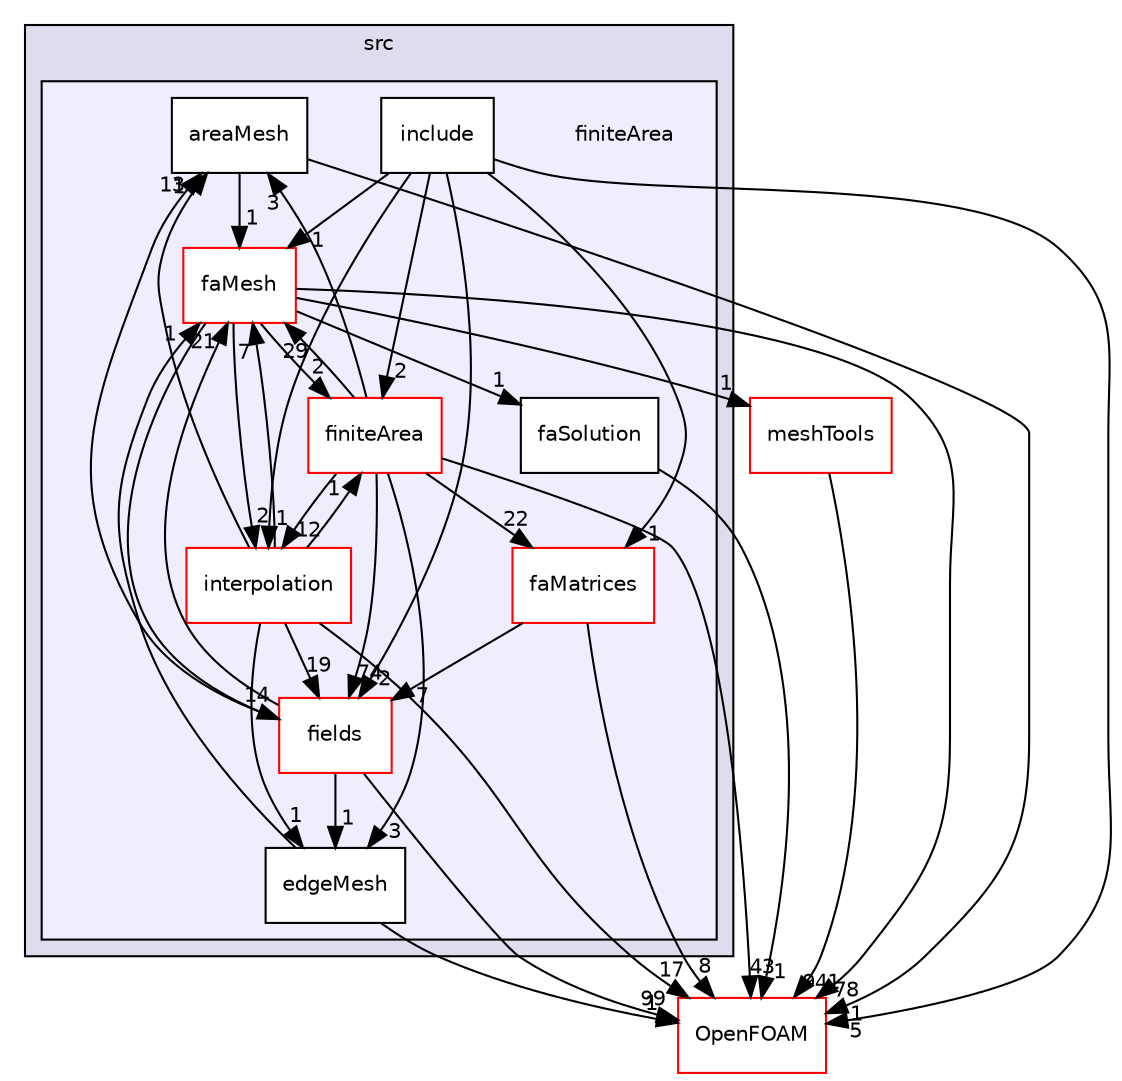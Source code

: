 digraph "src/finiteArea" {
  bgcolor=transparent;
  compound=true
  node [ fontsize="10", fontname="Helvetica"];
  edge [ labelfontsize="10", labelfontname="Helvetica"];
  subgraph clusterdir_68267d1309a1af8e8297ef4c3efbcdba {
    graph [ bgcolor="#ddddee", pencolor="black", label="src" fontname="Helvetica", fontsize="10", URL="dir_68267d1309a1af8e8297ef4c3efbcdba.html"]
  subgraph clusterdir_b69a9eadfe761c231b266ce918b218a5 {
    graph [ bgcolor="#eeeeff", pencolor="black", label="" URL="dir_b69a9eadfe761c231b266ce918b218a5.html"];
    dir_b69a9eadfe761c231b266ce918b218a5 [shape=plaintext label="finiteArea"];
    dir_aa4bce7a1abbd72ee1f4d02ddf362a3b [shape=box label="areaMesh" color="black" fillcolor="white" style="filled" URL="dir_aa4bce7a1abbd72ee1f4d02ddf362a3b.html"];
    dir_6ef5889ffbfbbd682d743a67e9ce9e17 [shape=box label="edgeMesh" color="black" fillcolor="white" style="filled" URL="dir_6ef5889ffbfbbd682d743a67e9ce9e17.html"];
    dir_11fa0d52a0a43d2db65b942bd42d04b1 [shape=box label="faMatrices" color="red" fillcolor="white" style="filled" URL="dir_11fa0d52a0a43d2db65b942bd42d04b1.html"];
    dir_f14612db68a06d13a87d37d60dc895d5 [shape=box label="faMesh" color="red" fillcolor="white" style="filled" URL="dir_f14612db68a06d13a87d37d60dc895d5.html"];
    dir_c0d13370ed22102f7e18b59e3ca28bc7 [shape=box label="faSolution" color="black" fillcolor="white" style="filled" URL="dir_c0d13370ed22102f7e18b59e3ca28bc7.html"];
    dir_82c77a639fb8894523e0866635d617d1 [shape=box label="fields" color="red" fillcolor="white" style="filled" URL="dir_82c77a639fb8894523e0866635d617d1.html"];
    dir_b48fbfbe364b5d9546b561f47f4221eb [shape=box label="finiteArea" color="red" fillcolor="white" style="filled" URL="dir_b48fbfbe364b5d9546b561f47f4221eb.html"];
    dir_670f6c14a1f8c400a96cfc03280afe53 [shape=box label="include" color="black" fillcolor="white" style="filled" URL="dir_670f6c14a1f8c400a96cfc03280afe53.html"];
    dir_880b478b7287aa29b2969cd4b71f61be [shape=box label="interpolation" color="red" fillcolor="white" style="filled" URL="dir_880b478b7287aa29b2969cd4b71f61be.html"];
  }
  }
  dir_ae30ad0bef50cf391b24c614251bb9fd [shape=box label="meshTools" color="red" URL="dir_ae30ad0bef50cf391b24c614251bb9fd.html"];
  dir_c5473ff19b20e6ec4dfe5c310b3778a8 [shape=box label="OpenFOAM" color="red" URL="dir_c5473ff19b20e6ec4dfe5c310b3778a8.html"];
  dir_82c77a639fb8894523e0866635d617d1->dir_6ef5889ffbfbbd682d743a67e9ce9e17 [headlabel="1", labeldistance=1.5 headhref="dir_000734_000715.html"];
  dir_82c77a639fb8894523e0866635d617d1->dir_aa4bce7a1abbd72ee1f4d02ddf362a3b [headlabel="13", labeldistance=1.5 headhref="dir_000734_000714.html"];
  dir_82c77a639fb8894523e0866635d617d1->dir_c5473ff19b20e6ec4dfe5c310b3778a8 [headlabel="99", labeldistance=1.5 headhref="dir_000734_002151.html"];
  dir_82c77a639fb8894523e0866635d617d1->dir_f14612db68a06d13a87d37d60dc895d5 [headlabel="21", labeldistance=1.5 headhref="dir_000734_000719.html"];
  dir_6ef5889ffbfbbd682d743a67e9ce9e17->dir_c5473ff19b20e6ec4dfe5c310b3778a8 [headlabel="1", labeldistance=1.5 headhref="dir_000715_002151.html"];
  dir_6ef5889ffbfbbd682d743a67e9ce9e17->dir_f14612db68a06d13a87d37d60dc895d5 [headlabel="1", labeldistance=1.5 headhref="dir_000715_000719.html"];
  dir_ae30ad0bef50cf391b24c614251bb9fd->dir_c5473ff19b20e6ec4dfe5c310b3778a8 [headlabel="941", labeldistance=1.5 headhref="dir_001949_002151.html"];
  dir_670f6c14a1f8c400a96cfc03280afe53->dir_82c77a639fb8894523e0866635d617d1 [headlabel="2", labeldistance=1.5 headhref="dir_000807_000734.html"];
  dir_670f6c14a1f8c400a96cfc03280afe53->dir_b48fbfbe364b5d9546b561f47f4221eb [headlabel="2", labeldistance=1.5 headhref="dir_000807_000772.html"];
  dir_670f6c14a1f8c400a96cfc03280afe53->dir_11fa0d52a0a43d2db65b942bd42d04b1 [headlabel="1", labeldistance=1.5 headhref="dir_000807_000716.html"];
  dir_670f6c14a1f8c400a96cfc03280afe53->dir_c5473ff19b20e6ec4dfe5c310b3778a8 [headlabel="5", labeldistance=1.5 headhref="dir_000807_002151.html"];
  dir_670f6c14a1f8c400a96cfc03280afe53->dir_f14612db68a06d13a87d37d60dc895d5 [headlabel="1", labeldistance=1.5 headhref="dir_000807_000719.html"];
  dir_670f6c14a1f8c400a96cfc03280afe53->dir_880b478b7287aa29b2969cd4b71f61be [headlabel="1", labeldistance=1.5 headhref="dir_000807_000808.html"];
  dir_aa4bce7a1abbd72ee1f4d02ddf362a3b->dir_c5473ff19b20e6ec4dfe5c310b3778a8 [headlabel="1", labeldistance=1.5 headhref="dir_000714_002151.html"];
  dir_aa4bce7a1abbd72ee1f4d02ddf362a3b->dir_f14612db68a06d13a87d37d60dc895d5 [headlabel="1", labeldistance=1.5 headhref="dir_000714_000719.html"];
  dir_b48fbfbe364b5d9546b561f47f4221eb->dir_82c77a639fb8894523e0866635d617d1 [headlabel="74", labeldistance=1.5 headhref="dir_000772_000734.html"];
  dir_b48fbfbe364b5d9546b561f47f4221eb->dir_6ef5889ffbfbbd682d743a67e9ce9e17 [headlabel="3", labeldistance=1.5 headhref="dir_000772_000715.html"];
  dir_b48fbfbe364b5d9546b561f47f4221eb->dir_aa4bce7a1abbd72ee1f4d02ddf362a3b [headlabel="3", labeldistance=1.5 headhref="dir_000772_000714.html"];
  dir_b48fbfbe364b5d9546b561f47f4221eb->dir_11fa0d52a0a43d2db65b942bd42d04b1 [headlabel="22", labeldistance=1.5 headhref="dir_000772_000716.html"];
  dir_b48fbfbe364b5d9546b561f47f4221eb->dir_c5473ff19b20e6ec4dfe5c310b3778a8 [headlabel="43", labeldistance=1.5 headhref="dir_000772_002151.html"];
  dir_b48fbfbe364b5d9546b561f47f4221eb->dir_f14612db68a06d13a87d37d60dc895d5 [headlabel="29", labeldistance=1.5 headhref="dir_000772_000719.html"];
  dir_b48fbfbe364b5d9546b561f47f4221eb->dir_880b478b7287aa29b2969cd4b71f61be [headlabel="12", labeldistance=1.5 headhref="dir_000772_000808.html"];
  dir_11fa0d52a0a43d2db65b942bd42d04b1->dir_82c77a639fb8894523e0866635d617d1 [headlabel="7", labeldistance=1.5 headhref="dir_000716_000734.html"];
  dir_11fa0d52a0a43d2db65b942bd42d04b1->dir_c5473ff19b20e6ec4dfe5c310b3778a8 [headlabel="8", labeldistance=1.5 headhref="dir_000716_002151.html"];
  dir_c0d13370ed22102f7e18b59e3ca28bc7->dir_c5473ff19b20e6ec4dfe5c310b3778a8 [headlabel="1", labeldistance=1.5 headhref="dir_000733_002151.html"];
  dir_f14612db68a06d13a87d37d60dc895d5->dir_82c77a639fb8894523e0866635d617d1 [headlabel="14", labeldistance=1.5 headhref="dir_000719_000734.html"];
  dir_f14612db68a06d13a87d37d60dc895d5->dir_ae30ad0bef50cf391b24c614251bb9fd [headlabel="1", labeldistance=1.5 headhref="dir_000719_001949.html"];
  dir_f14612db68a06d13a87d37d60dc895d5->dir_b48fbfbe364b5d9546b561f47f4221eb [headlabel="2", labeldistance=1.5 headhref="dir_000719_000772.html"];
  dir_f14612db68a06d13a87d37d60dc895d5->dir_c0d13370ed22102f7e18b59e3ca28bc7 [headlabel="1", labeldistance=1.5 headhref="dir_000719_000733.html"];
  dir_f14612db68a06d13a87d37d60dc895d5->dir_c5473ff19b20e6ec4dfe5c310b3778a8 [headlabel="78", labeldistance=1.5 headhref="dir_000719_002151.html"];
  dir_f14612db68a06d13a87d37d60dc895d5->dir_880b478b7287aa29b2969cd4b71f61be [headlabel="2", labeldistance=1.5 headhref="dir_000719_000808.html"];
  dir_880b478b7287aa29b2969cd4b71f61be->dir_82c77a639fb8894523e0866635d617d1 [headlabel="19", labeldistance=1.5 headhref="dir_000808_000734.html"];
  dir_880b478b7287aa29b2969cd4b71f61be->dir_6ef5889ffbfbbd682d743a67e9ce9e17 [headlabel="1", labeldistance=1.5 headhref="dir_000808_000715.html"];
  dir_880b478b7287aa29b2969cd4b71f61be->dir_aa4bce7a1abbd72ee1f4d02ddf362a3b [headlabel="1", labeldistance=1.5 headhref="dir_000808_000714.html"];
  dir_880b478b7287aa29b2969cd4b71f61be->dir_b48fbfbe364b5d9546b561f47f4221eb [headlabel="1", labeldistance=1.5 headhref="dir_000808_000772.html"];
  dir_880b478b7287aa29b2969cd4b71f61be->dir_c5473ff19b20e6ec4dfe5c310b3778a8 [headlabel="17", labeldistance=1.5 headhref="dir_000808_002151.html"];
  dir_880b478b7287aa29b2969cd4b71f61be->dir_f14612db68a06d13a87d37d60dc895d5 [headlabel="7", labeldistance=1.5 headhref="dir_000808_000719.html"];
}
